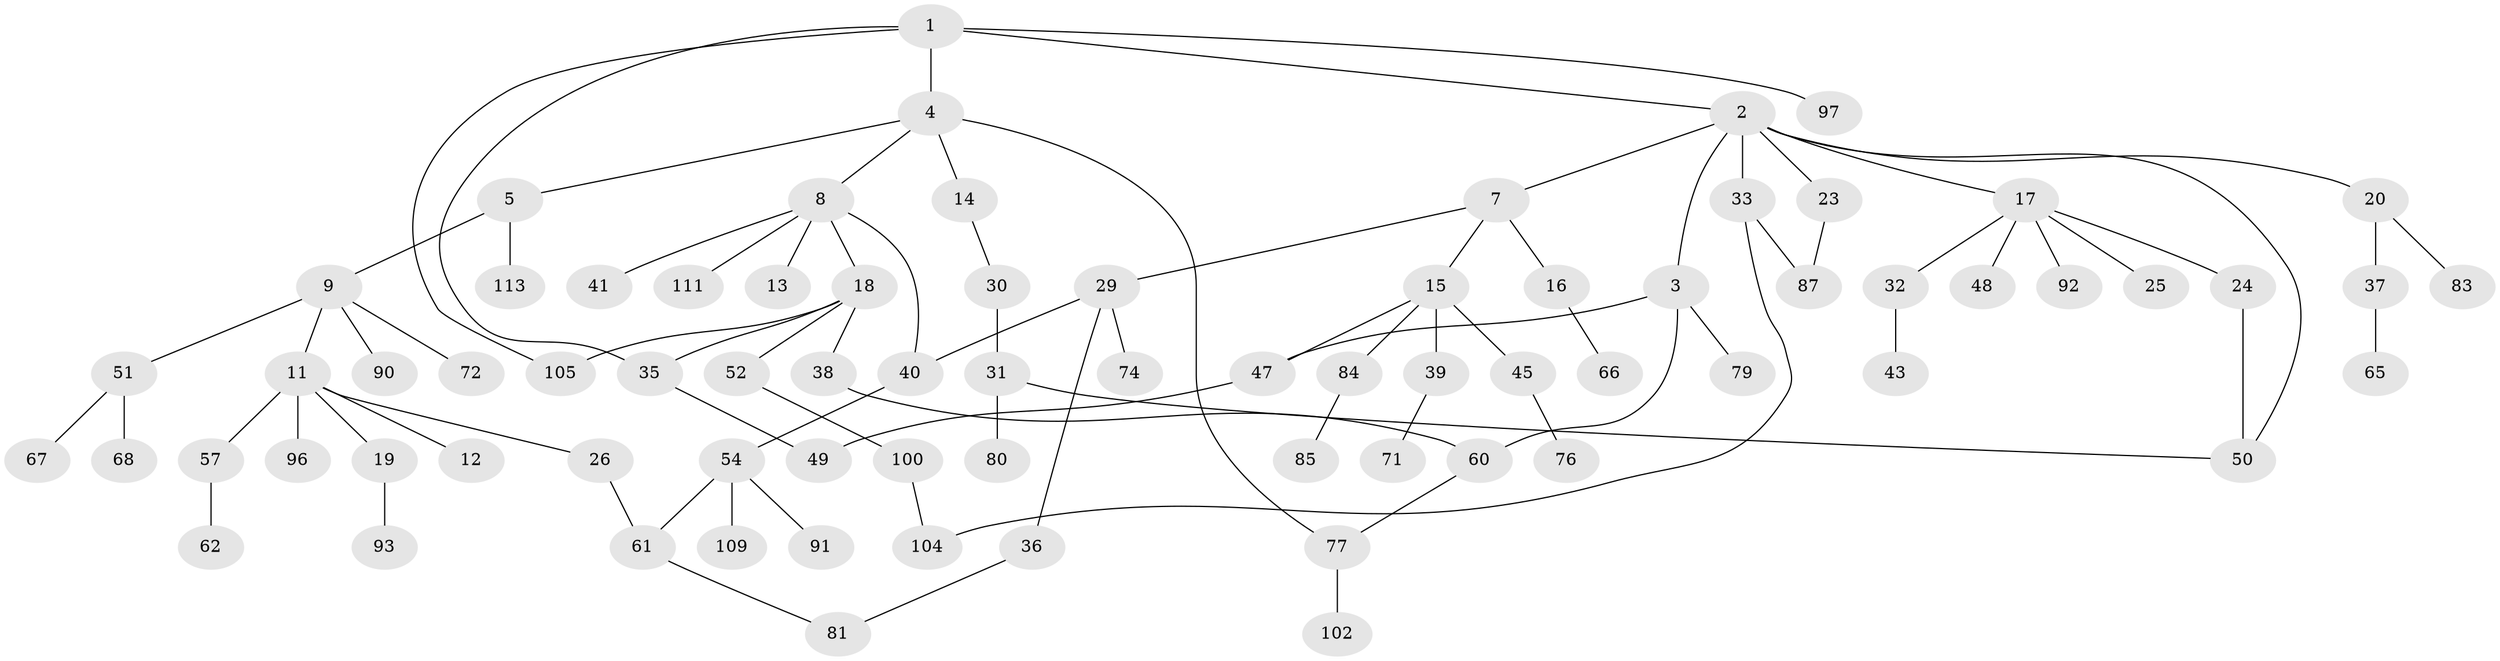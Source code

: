 // original degree distribution, {5: 0.017699115044247787, 9: 0.008849557522123894, 3: 0.19469026548672566, 6: 0.02654867256637168, 2: 0.36283185840707965, 4: 0.04424778761061947, 1: 0.336283185840708, 7: 0.008849557522123894}
// Generated by graph-tools (version 1.1) at 2025/41/03/06/25 10:41:25]
// undirected, 76 vertices, 88 edges
graph export_dot {
graph [start="1"]
  node [color=gray90,style=filled];
  1 [super="+21"];
  2 [super="+95"];
  3 [super="+46"];
  4 [super="+53"];
  5 [super="+6"];
  7;
  8 [super="+42"];
  9 [super="+10"];
  11 [super="+63"];
  12;
  13;
  14;
  15 [super="+22"];
  16 [super="+70"];
  17 [super="+34"];
  18 [super="+82"];
  19 [super="+28"];
  20 [super="+27"];
  23 [super="+86"];
  24;
  25;
  26;
  29 [super="+44"];
  30 [super="+69"];
  31 [super="+110"];
  32;
  33;
  35;
  36 [super="+73"];
  37 [super="+59"];
  38;
  39;
  40;
  41 [super="+88"];
  43 [super="+58"];
  45;
  47 [super="+75"];
  48;
  49 [super="+94"];
  50 [super="+64"];
  51 [super="+56"];
  52 [super="+55"];
  54;
  57 [super="+78"];
  60 [super="+89"];
  61 [super="+101"];
  62;
  65;
  66;
  67;
  68;
  71;
  72;
  74;
  76;
  77;
  79;
  80;
  81 [super="+98"];
  83 [super="+112"];
  84;
  85 [super="+103"];
  87;
  90 [super="+99"];
  91;
  92;
  93;
  96;
  97 [super="+106"];
  100;
  102 [super="+107"];
  104 [super="+108"];
  105;
  109;
  111;
  113;
  1 -- 2;
  1 -- 4;
  1 -- 35;
  1 -- 97;
  1 -- 105;
  2 -- 3;
  2 -- 7;
  2 -- 17;
  2 -- 20;
  2 -- 23;
  2 -- 33;
  2 -- 50;
  3 -- 60;
  3 -- 79;
  3 -- 47;
  4 -- 5;
  4 -- 8;
  4 -- 14;
  4 -- 77;
  5 -- 113;
  5 -- 9;
  7 -- 15;
  7 -- 16;
  7 -- 29;
  8 -- 13;
  8 -- 18;
  8 -- 41;
  8 -- 111;
  8 -- 40;
  9 -- 11;
  9 -- 72;
  9 -- 90;
  9 -- 51;
  11 -- 12;
  11 -- 19;
  11 -- 26;
  11 -- 57;
  11 -- 96;
  14 -- 30;
  15 -- 47;
  15 -- 84;
  15 -- 39;
  15 -- 45;
  16 -- 66;
  17 -- 24;
  17 -- 25;
  17 -- 32;
  17 -- 48;
  17 -- 92;
  18 -- 38;
  18 -- 52;
  18 -- 105;
  18 -- 35;
  19 -- 93;
  20 -- 37;
  20 -- 83;
  23 -- 87;
  24 -- 50;
  26 -- 61;
  29 -- 36;
  29 -- 40;
  29 -- 74;
  30 -- 31;
  31 -- 80;
  31 -- 50;
  32 -- 43;
  33 -- 87;
  33 -- 104;
  35 -- 49;
  36 -- 81;
  37 -- 65;
  38 -- 60;
  39 -- 71;
  40 -- 54;
  45 -- 76;
  47 -- 49;
  51 -- 67;
  51 -- 68;
  52 -- 100;
  54 -- 91;
  54 -- 109;
  54 -- 61;
  57 -- 62;
  60 -- 77;
  61 -- 81;
  77 -- 102;
  84 -- 85;
  100 -- 104;
}
